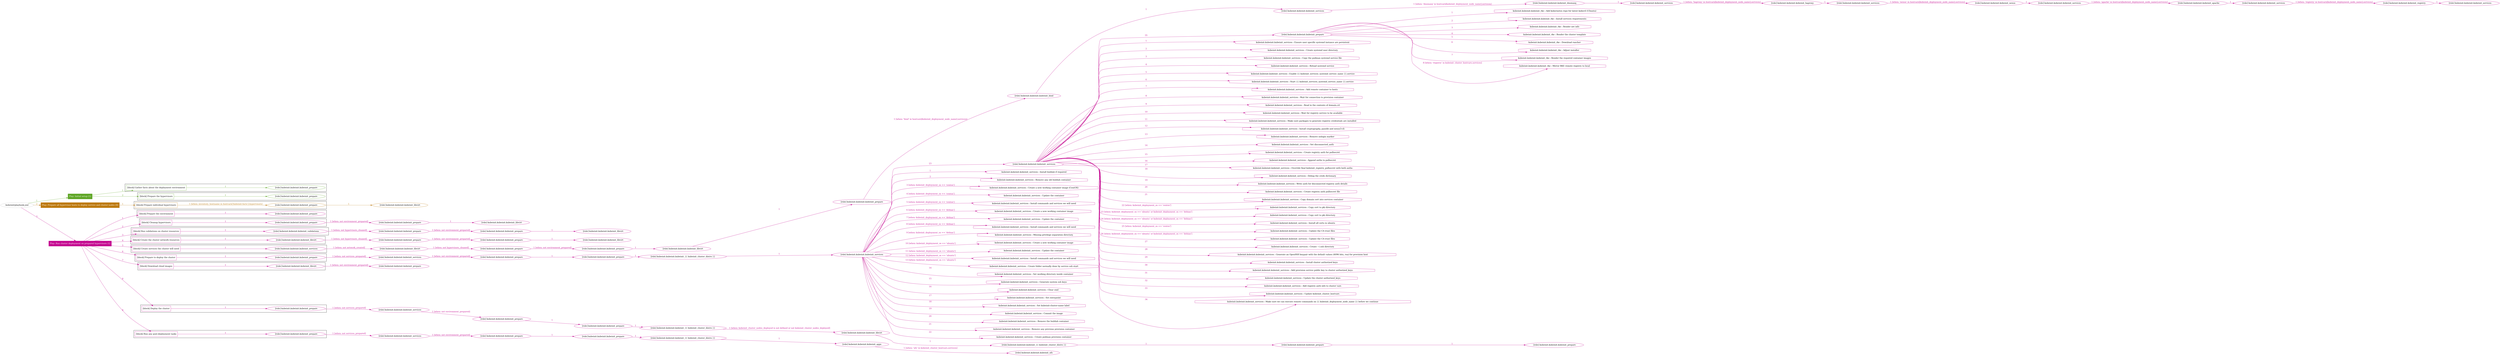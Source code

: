 digraph {
	graph [concentrate=true ordering=in rankdir=LR ratio=fill]
	edge [esep=5 sep=10]
	"kubeinit/playbook.yml" [id=root_node style=dotted]
	play_6799b551 [label="Play: Initial setup (1)" color="#5fa626" fontcolor="#ffffff" id=play_6799b551 shape=box style=filled tooltip=localhost]
	"kubeinit/playbook.yml" -> play_6799b551 [label="1 " color="#5fa626" fontcolor="#5fa626" id=edge_79e37a60 labeltooltip="1 " tooltip="1 "]
	subgraph "kubeinit.kubeinit.kubeinit_prepare" {
		role_5462d975 [label="[role] kubeinit.kubeinit.kubeinit_prepare" color="#5fa626" id=role_5462d975 tooltip="kubeinit.kubeinit.kubeinit_prepare"]
	}
	subgraph "kubeinit.kubeinit.kubeinit_prepare" {
		role_6737eeb2 [label="[role] kubeinit.kubeinit.kubeinit_prepare" color="#5fa626" id=role_6737eeb2 tooltip="kubeinit.kubeinit.kubeinit_prepare"]
	}
	subgraph "Play: Initial setup (1)" {
		play_6799b551 -> block_942ce446 [label=1 color="#5fa626" fontcolor="#5fa626" id=edge_938dfcb2 labeltooltip=1 tooltip=1]
		subgraph cluster_block_942ce446 {
			block_942ce446 [label="[block] Gather facts about the deployment environment" color="#5fa626" id=block_942ce446 labeltooltip="Gather facts about the deployment environment" shape=box tooltip="Gather facts about the deployment environment"]
			block_942ce446 -> role_5462d975 [label="1 " color="#5fa626" fontcolor="#5fa626" id=edge_377e0671 labeltooltip="1 " tooltip="1 "]
		}
		play_6799b551 -> block_309c74bf [label=2 color="#5fa626" fontcolor="#5fa626" id=edge_dd7e5307 labeltooltip=2 tooltip=2]
		subgraph cluster_block_309c74bf {
			block_309c74bf [label="[block] Prepare the hypervisors" color="#5fa626" id=block_309c74bf labeltooltip="Prepare the hypervisors" shape=box tooltip="Prepare the hypervisors"]
			block_309c74bf -> role_6737eeb2 [label="1 " color="#5fa626" fontcolor="#5fa626" id=edge_9292fedd labeltooltip="1 " tooltip="1 "]
		}
	}
	play_31c084e4 [label="Play: Prepare all hypervisor hosts to deploy service and cluster nodes (0)" color="#bd7a0f" fontcolor="#ffffff" id=play_31c084e4 shape=box style=filled tooltip="Play: Prepare all hypervisor hosts to deploy service and cluster nodes (0)"]
	"kubeinit/playbook.yml" -> play_31c084e4 [label="2 " color="#bd7a0f" fontcolor="#bd7a0f" id=edge_937a376c labeltooltip="2 " tooltip="2 "]
	subgraph "kubeinit.kubeinit.kubeinit_libvirt" {
		role_1cc54f18 [label="[role] kubeinit.kubeinit.kubeinit_libvirt" color="#bd7a0f" id=role_1cc54f18 tooltip="kubeinit.kubeinit.kubeinit_libvirt"]
	}
	subgraph "kubeinit.kubeinit.kubeinit_prepare" {
		role_7c57a04a [label="[role] kubeinit.kubeinit.kubeinit_prepare" color="#bd7a0f" id=role_7c57a04a tooltip="kubeinit.kubeinit.kubeinit_prepare"]
		role_7c57a04a -> role_1cc54f18 [label="1 " color="#bd7a0f" fontcolor="#bd7a0f" id=edge_5c6e551c labeltooltip="1 " tooltip="1 "]
	}
	subgraph "Play: Prepare all hypervisor hosts to deploy service and cluster nodes (0)" {
		play_31c084e4 -> block_6e0a878f [label=1 color="#bd7a0f" fontcolor="#bd7a0f" id=edge_b65d1680 labeltooltip=1 tooltip=1]
		subgraph cluster_block_6e0a878f {
			block_6e0a878f [label="[block] Prepare individual hypervisors" color="#bd7a0f" id=block_6e0a878f labeltooltip="Prepare individual hypervisors" shape=box tooltip="Prepare individual hypervisors"]
			block_6e0a878f -> role_7c57a04a [label="1 [when: inventory_hostname in hostvars['kubeinit-facts'].hypervisors]" color="#bd7a0f" fontcolor="#bd7a0f" id=edge_f8243b38 labeltooltip="1 [when: inventory_hostname in hostvars['kubeinit-facts'].hypervisors]" tooltip="1 [when: inventory_hostname in hostvars['kubeinit-facts'].hypervisors]"]
		}
	}
	play_ee0ffc10 [label="Play: Run cluster deployment on prepared hypervisors (1)" color="#c40890" fontcolor="#ffffff" id=play_ee0ffc10 shape=box style=filled tooltip=localhost]
	"kubeinit/playbook.yml" -> play_ee0ffc10 [label="3 " color="#c40890" fontcolor="#c40890" id=edge_8ec5aa29 labeltooltip="3 " tooltip="3 "]
	subgraph "kubeinit.kubeinit.kubeinit_prepare" {
		role_e8f47597 [label="[role] kubeinit.kubeinit.kubeinit_prepare" color="#c40890" id=role_e8f47597 tooltip="kubeinit.kubeinit.kubeinit_prepare"]
	}
	subgraph "kubeinit.kubeinit.kubeinit_libvirt" {
		role_c018e90b [label="[role] kubeinit.kubeinit.kubeinit_libvirt" color="#c40890" id=role_c018e90b tooltip="kubeinit.kubeinit.kubeinit_libvirt"]
	}
	subgraph "kubeinit.kubeinit.kubeinit_prepare" {
		role_04a7e570 [label="[role] kubeinit.kubeinit.kubeinit_prepare" color="#c40890" id=role_04a7e570 tooltip="kubeinit.kubeinit.kubeinit_prepare"]
		role_04a7e570 -> role_c018e90b [label="1 " color="#c40890" fontcolor="#c40890" id=edge_335c9495 labeltooltip="1 " tooltip="1 "]
	}
	subgraph "kubeinit.kubeinit.kubeinit_prepare" {
		role_4262eac0 [label="[role] kubeinit.kubeinit.kubeinit_prepare" color="#c40890" id=role_4262eac0 tooltip="kubeinit.kubeinit.kubeinit_prepare"]
		role_4262eac0 -> role_04a7e570 [label="1 [when: not environment_prepared]" color="#c40890" fontcolor="#c40890" id=edge_1d8b19ee labeltooltip="1 [when: not environment_prepared]" tooltip="1 [when: not environment_prepared]"]
	}
	subgraph "kubeinit.kubeinit.kubeinit_libvirt" {
		role_972ff3f1 [label="[role] kubeinit.kubeinit.kubeinit_libvirt" color="#c40890" id=role_972ff3f1 tooltip="kubeinit.kubeinit.kubeinit_libvirt"]
	}
	subgraph "kubeinit.kubeinit.kubeinit_prepare" {
		role_5fe96852 [label="[role] kubeinit.kubeinit.kubeinit_prepare" color="#c40890" id=role_5fe96852 tooltip="kubeinit.kubeinit.kubeinit_prepare"]
		role_5fe96852 -> role_972ff3f1 [label="1 " color="#c40890" fontcolor="#c40890" id=edge_2dc60b24 labeltooltip="1 " tooltip="1 "]
	}
	subgraph "kubeinit.kubeinit.kubeinit_prepare" {
		role_81bb072c [label="[role] kubeinit.kubeinit.kubeinit_prepare" color="#c40890" id=role_81bb072c tooltip="kubeinit.kubeinit.kubeinit_prepare"]
		role_81bb072c -> role_5fe96852 [label="1 [when: not environment_prepared]" color="#c40890" fontcolor="#c40890" id=edge_78597273 labeltooltip="1 [when: not environment_prepared]" tooltip="1 [when: not environment_prepared]"]
	}
	subgraph "kubeinit.kubeinit.kubeinit_validations" {
		role_fbda16a7 [label="[role] kubeinit.kubeinit.kubeinit_validations" color="#c40890" id=role_fbda16a7 tooltip="kubeinit.kubeinit.kubeinit_validations"]
		role_fbda16a7 -> role_81bb072c [label="1 [when: not hypervisors_cleaned]" color="#c40890" fontcolor="#c40890" id=edge_d954dd9d labeltooltip="1 [when: not hypervisors_cleaned]" tooltip="1 [when: not hypervisors_cleaned]"]
	}
	subgraph "kubeinit.kubeinit.kubeinit_libvirt" {
		role_01ce55f3 [label="[role] kubeinit.kubeinit.kubeinit_libvirt" color="#c40890" id=role_01ce55f3 tooltip="kubeinit.kubeinit.kubeinit_libvirt"]
	}
	subgraph "kubeinit.kubeinit.kubeinit_prepare" {
		role_29298fab [label="[role] kubeinit.kubeinit.kubeinit_prepare" color="#c40890" id=role_29298fab tooltip="kubeinit.kubeinit.kubeinit_prepare"]
		role_29298fab -> role_01ce55f3 [label="1 " color="#c40890" fontcolor="#c40890" id=edge_27fb71db labeltooltip="1 " tooltip="1 "]
	}
	subgraph "kubeinit.kubeinit.kubeinit_prepare" {
		role_99057a03 [label="[role] kubeinit.kubeinit.kubeinit_prepare" color="#c40890" id=role_99057a03 tooltip="kubeinit.kubeinit.kubeinit_prepare"]
		role_99057a03 -> role_29298fab [label="1 [when: not environment_prepared]" color="#c40890" fontcolor="#c40890" id=edge_66193514 labeltooltip="1 [when: not environment_prepared]" tooltip="1 [when: not environment_prepared]"]
	}
	subgraph "kubeinit.kubeinit.kubeinit_libvirt" {
		role_16eb8092 [label="[role] kubeinit.kubeinit.kubeinit_libvirt" color="#c40890" id=role_16eb8092 tooltip="kubeinit.kubeinit.kubeinit_libvirt"]
		role_16eb8092 -> role_99057a03 [label="1 [when: not hypervisors_cleaned]" color="#c40890" fontcolor="#c40890" id=edge_feaebf2c labeltooltip="1 [when: not hypervisors_cleaned]" tooltip="1 [when: not hypervisors_cleaned]"]
	}
	subgraph "kubeinit.kubeinit.kubeinit_services" {
		role_05df8b5e [label="[role] kubeinit.kubeinit.kubeinit_services" color="#c40890" id=role_05df8b5e tooltip="kubeinit.kubeinit.kubeinit_services"]
	}
	subgraph "kubeinit.kubeinit.kubeinit_registry" {
		role_9b6f0ac9 [label="[role] kubeinit.kubeinit.kubeinit_registry" color="#c40890" id=role_9b6f0ac9 tooltip="kubeinit.kubeinit.kubeinit_registry"]
		role_9b6f0ac9 -> role_05df8b5e [label="1 " color="#c40890" fontcolor="#c40890" id=edge_88c22686 labeltooltip="1 " tooltip="1 "]
	}
	subgraph "kubeinit.kubeinit.kubeinit_services" {
		role_092c710e [label="[role] kubeinit.kubeinit.kubeinit_services" color="#c40890" id=role_092c710e tooltip="kubeinit.kubeinit.kubeinit_services"]
		role_092c710e -> role_9b6f0ac9 [label="1 [when: 'registry' in hostvars[kubeinit_deployment_node_name].services]" color="#c40890" fontcolor="#c40890" id=edge_b5bbdab7 labeltooltip="1 [when: 'registry' in hostvars[kubeinit_deployment_node_name].services]" tooltip="1 [when: 'registry' in hostvars[kubeinit_deployment_node_name].services]"]
	}
	subgraph "kubeinit.kubeinit.kubeinit_apache" {
		role_ffa72fcb [label="[role] kubeinit.kubeinit.kubeinit_apache" color="#c40890" id=role_ffa72fcb tooltip="kubeinit.kubeinit.kubeinit_apache"]
		role_ffa72fcb -> role_092c710e [label="1 " color="#c40890" fontcolor="#c40890" id=edge_dfa7fa4e labeltooltip="1 " tooltip="1 "]
	}
	subgraph "kubeinit.kubeinit.kubeinit_services" {
		role_9840c169 [label="[role] kubeinit.kubeinit.kubeinit_services" color="#c40890" id=role_9840c169 tooltip="kubeinit.kubeinit.kubeinit_services"]
		role_9840c169 -> role_ffa72fcb [label="1 [when: 'apache' in hostvars[kubeinit_deployment_node_name].services]" color="#c40890" fontcolor="#c40890" id=edge_c9cf96f1 labeltooltip="1 [when: 'apache' in hostvars[kubeinit_deployment_node_name].services]" tooltip="1 [when: 'apache' in hostvars[kubeinit_deployment_node_name].services]"]
	}
	subgraph "kubeinit.kubeinit.kubeinit_nexus" {
		role_a1a21c03 [label="[role] kubeinit.kubeinit.kubeinit_nexus" color="#c40890" id=role_a1a21c03 tooltip="kubeinit.kubeinit.kubeinit_nexus"]
		role_a1a21c03 -> role_9840c169 [label="1 " color="#c40890" fontcolor="#c40890" id=edge_0e4dfa7c labeltooltip="1 " tooltip="1 "]
	}
	subgraph "kubeinit.kubeinit.kubeinit_services" {
		role_32e670af [label="[role] kubeinit.kubeinit.kubeinit_services" color="#c40890" id=role_32e670af tooltip="kubeinit.kubeinit.kubeinit_services"]
		role_32e670af -> role_a1a21c03 [label="1 [when: 'nexus' in hostvars[kubeinit_deployment_node_name].services]" color="#c40890" fontcolor="#c40890" id=edge_4d58f33c labeltooltip="1 [when: 'nexus' in hostvars[kubeinit_deployment_node_name].services]" tooltip="1 [when: 'nexus' in hostvars[kubeinit_deployment_node_name].services]"]
	}
	subgraph "kubeinit.kubeinit.kubeinit_haproxy" {
		role_6e96416b [label="[role] kubeinit.kubeinit.kubeinit_haproxy" color="#c40890" id=role_6e96416b tooltip="kubeinit.kubeinit.kubeinit_haproxy"]
		role_6e96416b -> role_32e670af [label="1 " color="#c40890" fontcolor="#c40890" id=edge_7cdf7247 labeltooltip="1 " tooltip="1 "]
	}
	subgraph "kubeinit.kubeinit.kubeinit_services" {
		role_a4de8eb4 [label="[role] kubeinit.kubeinit.kubeinit_services" color="#c40890" id=role_a4de8eb4 tooltip="kubeinit.kubeinit.kubeinit_services"]
		role_a4de8eb4 -> role_6e96416b [label="1 [when: 'haproxy' in hostvars[kubeinit_deployment_node_name].services]" color="#c40890" fontcolor="#c40890" id=edge_a3e82969 labeltooltip="1 [when: 'haproxy' in hostvars[kubeinit_deployment_node_name].services]" tooltip="1 [when: 'haproxy' in hostvars[kubeinit_deployment_node_name].services]"]
	}
	subgraph "kubeinit.kubeinit.kubeinit_dnsmasq" {
		role_3043640d [label="[role] kubeinit.kubeinit.kubeinit_dnsmasq" color="#c40890" id=role_3043640d tooltip="kubeinit.kubeinit.kubeinit_dnsmasq"]
		role_3043640d -> role_a4de8eb4 [label="1 " color="#c40890" fontcolor="#c40890" id=edge_dad3edca labeltooltip="1 " tooltip="1 "]
	}
	subgraph "kubeinit.kubeinit.kubeinit_services" {
		role_c29e3e00 [label="[role] kubeinit.kubeinit.kubeinit_services" color="#c40890" id=role_c29e3e00 tooltip="kubeinit.kubeinit.kubeinit_services"]
		role_c29e3e00 -> role_3043640d [label="1 [when: 'dnsmasq' in hostvars[kubeinit_deployment_node_name].services]" color="#c40890" fontcolor="#c40890" id=edge_aec7ca49 labeltooltip="1 [when: 'dnsmasq' in hostvars[kubeinit_deployment_node_name].services]" tooltip="1 [when: 'dnsmasq' in hostvars[kubeinit_deployment_node_name].services]"]
	}
	subgraph "kubeinit.kubeinit.kubeinit_bind" {
		role_24b7ea99 [label="[role] kubeinit.kubeinit.kubeinit_bind" color="#c40890" id=role_24b7ea99 tooltip="kubeinit.kubeinit.kubeinit_bind"]
		role_24b7ea99 -> role_c29e3e00 [label="1 " color="#c40890" fontcolor="#c40890" id=edge_6069d72f labeltooltip="1 " tooltip="1 "]
	}
	subgraph "kubeinit.kubeinit.kubeinit_prepare" {
		role_3105b1b3 [label="[role] kubeinit.kubeinit.kubeinit_prepare" color="#c40890" id=role_3105b1b3 tooltip="kubeinit.kubeinit.kubeinit_prepare"]
		role_3105b1b3 -> role_24b7ea99 [label="1 [when: 'bind' in hostvars[kubeinit_deployment_node_name].services]" color="#c40890" fontcolor="#c40890" id=edge_68528834 labeltooltip="1 [when: 'bind' in hostvars[kubeinit_deployment_node_name].services]" tooltip="1 [when: 'bind' in hostvars[kubeinit_deployment_node_name].services]"]
	}
	subgraph "kubeinit.kubeinit.kubeinit_libvirt" {
		role_536fc703 [label="[role] kubeinit.kubeinit.kubeinit_libvirt" color="#c40890" id=role_536fc703 tooltip="kubeinit.kubeinit.kubeinit_libvirt"]
		role_536fc703 -> role_3105b1b3 [label="1 " color="#c40890" fontcolor="#c40890" id=edge_8d6cebd1 labeltooltip="1 " tooltip="1 "]
	}
	subgraph "kubeinit.kubeinit.kubeinit_prepare" {
		role_73399ee7 [label="[role] kubeinit.kubeinit.kubeinit_prepare" color="#c40890" id=role_73399ee7 tooltip="kubeinit.kubeinit.kubeinit_prepare"]
		role_73399ee7 -> role_536fc703 [label="1 " color="#c40890" fontcolor="#c40890" id=edge_4f8099e0 labeltooltip="1 " tooltip="1 "]
	}
	subgraph "kubeinit.kubeinit.kubeinit_prepare" {
		role_af0aa8e7 [label="[role] kubeinit.kubeinit.kubeinit_prepare" color="#c40890" id=role_af0aa8e7 tooltip="kubeinit.kubeinit.kubeinit_prepare"]
		role_af0aa8e7 -> role_73399ee7 [label="1 [when: not environment_prepared]" color="#c40890" fontcolor="#c40890" id=edge_2865ea53 labeltooltip="1 [when: not environment_prepared]" tooltip="1 [when: not environment_prepared]"]
	}
	subgraph "kubeinit.kubeinit.kubeinit_libvirt" {
		role_cccf5270 [label="[role] kubeinit.kubeinit.kubeinit_libvirt" color="#c40890" id=role_cccf5270 tooltip="kubeinit.kubeinit.kubeinit_libvirt"]
		role_cccf5270 -> role_af0aa8e7 [label="1 [when: not hypervisors_cleaned]" color="#c40890" fontcolor="#c40890" id=edge_dc9d19f3 labeltooltip="1 [when: not hypervisors_cleaned]" tooltip="1 [when: not hypervisors_cleaned]"]
	}
	subgraph "kubeinit.kubeinit.kubeinit_services" {
		role_0bafdb87 [label="[role] kubeinit.kubeinit.kubeinit_services" color="#c40890" id=role_0bafdb87 tooltip="kubeinit.kubeinit.kubeinit_services"]
		role_0bafdb87 -> role_cccf5270 [label="1 [when: not network_created]" color="#c40890" fontcolor="#c40890" id=edge_5ee16f3b labeltooltip="1 [when: not network_created]" tooltip="1 [when: not network_created]"]
	}
	subgraph "kubeinit.kubeinit.kubeinit_prepare" {
		role_a48bcf36 [label="[role] kubeinit.kubeinit.kubeinit_prepare" color="#c40890" id=role_a48bcf36 tooltip="kubeinit.kubeinit.kubeinit_prepare"]
		task_113669c6 [label="kubeinit.kubeinit.kubeinit_rke : Add kubernetes repo for latest kubectl (Ubuntu)" color="#c40890" id=task_113669c6 shape=octagon tooltip="kubeinit.kubeinit.kubeinit_rke : Add kubernetes repo for latest kubectl (Ubuntu)"]
		role_a48bcf36 -> task_113669c6 [label="1 " color="#c40890" fontcolor="#c40890" id=edge_57d0629f labeltooltip="1 " tooltip="1 "]
		task_658ea985 [label="kubeinit.kubeinit.kubeinit_rke : Install services requirements" color="#c40890" id=task_658ea985 shape=octagon tooltip="kubeinit.kubeinit.kubeinit_rke : Install services requirements"]
		role_a48bcf36 -> task_658ea985 [label="2 " color="#c40890" fontcolor="#c40890" id=edge_54701995 labeltooltip="2 " tooltip="2 "]
		task_aa3b0c49 [label="kubeinit.kubeinit.kubeinit_rke : Render net info" color="#c40890" id=task_aa3b0c49 shape=octagon tooltip="kubeinit.kubeinit.kubeinit_rke : Render net info"]
		role_a48bcf36 -> task_aa3b0c49 [label="3 " color="#c40890" fontcolor="#c40890" id=edge_a439fc9b labeltooltip="3 " tooltip="3 "]
		task_d58e3207 [label="kubeinit.kubeinit.kubeinit_rke : Render the cluster template" color="#c40890" id=task_d58e3207 shape=octagon tooltip="kubeinit.kubeinit.kubeinit_rke : Render the cluster template"]
		role_a48bcf36 -> task_d58e3207 [label="4 " color="#c40890" fontcolor="#c40890" id=edge_ca8a75a2 labeltooltip="4 " tooltip="4 "]
		task_aa183e75 [label="kubeinit.kubeinit.kubeinit_rke : Download rancher" color="#c40890" id=task_aa183e75 shape=octagon tooltip="kubeinit.kubeinit.kubeinit_rke : Download rancher"]
		role_a48bcf36 -> task_aa183e75 [label="5 " color="#c40890" fontcolor="#c40890" id=edge_cca7b7b7 labeltooltip="5 " tooltip="5 "]
		task_091daba5 [label="kubeinit.kubeinit.kubeinit_rke : Adjust installer" color="#c40890" id=task_091daba5 shape=octagon tooltip="kubeinit.kubeinit.kubeinit_rke : Adjust installer"]
		role_a48bcf36 -> task_091daba5 [label="6 " color="#c40890" fontcolor="#c40890" id=edge_0451d2b8 labeltooltip="6 " tooltip="6 "]
		task_643daa7e [label="kubeinit.kubeinit.kubeinit_rke : Render the required container images" color="#c40890" id=task_643daa7e shape=octagon tooltip="kubeinit.kubeinit.kubeinit_rke : Render the required container images"]
		role_a48bcf36 -> task_643daa7e [label="7 " color="#c40890" fontcolor="#c40890" id=edge_106b8f6e labeltooltip="7 " tooltip="7 "]
		task_870da860 [label="kubeinit.kubeinit.kubeinit_rke : Mirror RKE remote registry to local" color="#c40890" id=task_870da860 shape=octagon tooltip="kubeinit.kubeinit.kubeinit_rke : Mirror RKE remote registry to local"]
		role_a48bcf36 -> task_870da860 [label="8 [when: 'registry' in kubeinit_cluster_hostvars.services]" color="#c40890" fontcolor="#c40890" id=edge_9ccc409d labeltooltip="8 [when: 'registry' in kubeinit_cluster_hostvars.services]" tooltip="8 [when: 'registry' in kubeinit_cluster_hostvars.services]"]
	}
	subgraph "kubeinit.kubeinit.kubeinit_services" {
		role_d72ade77 [label="[role] kubeinit.kubeinit.kubeinit_services" color="#c40890" id=role_d72ade77 tooltip="kubeinit.kubeinit.kubeinit_services"]
		task_c7b9c81d [label="kubeinit.kubeinit.kubeinit_services : Ensure user specific systemd instance are persistent" color="#c40890" id=task_c7b9c81d shape=octagon tooltip="kubeinit.kubeinit.kubeinit_services : Ensure user specific systemd instance are persistent"]
		role_d72ade77 -> task_c7b9c81d [label="1 " color="#c40890" fontcolor="#c40890" id=edge_33336e14 labeltooltip="1 " tooltip="1 "]
		task_55a05692 [label="kubeinit.kubeinit.kubeinit_services : Create systemd user directory" color="#c40890" id=task_55a05692 shape=octagon tooltip="kubeinit.kubeinit.kubeinit_services : Create systemd user directory"]
		role_d72ade77 -> task_55a05692 [label="2 " color="#c40890" fontcolor="#c40890" id=edge_da6ccd4c labeltooltip="2 " tooltip="2 "]
		task_b5a1b423 [label="kubeinit.kubeinit.kubeinit_services : Copy the podman systemd service file" color="#c40890" id=task_b5a1b423 shape=octagon tooltip="kubeinit.kubeinit.kubeinit_services : Copy the podman systemd service file"]
		role_d72ade77 -> task_b5a1b423 [label="3 " color="#c40890" fontcolor="#c40890" id=edge_5adbc897 labeltooltip="3 " tooltip="3 "]
		task_c9c37ea2 [label="kubeinit.kubeinit.kubeinit_services : Reload systemd service" color="#c40890" id=task_c9c37ea2 shape=octagon tooltip="kubeinit.kubeinit.kubeinit_services : Reload systemd service"]
		role_d72ade77 -> task_c9c37ea2 [label="4 " color="#c40890" fontcolor="#c40890" id=edge_6796be86 labeltooltip="4 " tooltip="4 "]
		task_7ab7b0e2 [label="kubeinit.kubeinit.kubeinit_services : Enable {{ kubeinit_services_systemd_service_name }}.service" color="#c40890" id=task_7ab7b0e2 shape=octagon tooltip="kubeinit.kubeinit.kubeinit_services : Enable {{ kubeinit_services_systemd_service_name }}.service"]
		role_d72ade77 -> task_7ab7b0e2 [label="5 " color="#c40890" fontcolor="#c40890" id=edge_a2144b3a labeltooltip="5 " tooltip="5 "]
		task_1c2515bb [label="kubeinit.kubeinit.kubeinit_services : Start {{ kubeinit_services_systemd_service_name }}.service" color="#c40890" id=task_1c2515bb shape=octagon tooltip="kubeinit.kubeinit.kubeinit_services : Start {{ kubeinit_services_systemd_service_name }}.service"]
		role_d72ade77 -> task_1c2515bb [label="6 " color="#c40890" fontcolor="#c40890" id=edge_d56a453b labeltooltip="6 " tooltip="6 "]
		task_4dd73de6 [label="kubeinit.kubeinit.kubeinit_services : Add remote container to hosts" color="#c40890" id=task_4dd73de6 shape=octagon tooltip="kubeinit.kubeinit.kubeinit_services : Add remote container to hosts"]
		role_d72ade77 -> task_4dd73de6 [label="7 " color="#c40890" fontcolor="#c40890" id=edge_269ef8a1 labeltooltip="7 " tooltip="7 "]
		task_4df8d58d [label="kubeinit.kubeinit.kubeinit_services : Wait for connection to provision container" color="#c40890" id=task_4df8d58d shape=octagon tooltip="kubeinit.kubeinit.kubeinit_services : Wait for connection to provision container"]
		role_d72ade77 -> task_4df8d58d [label="8 " color="#c40890" fontcolor="#c40890" id=edge_895b5830 labeltooltip="8 " tooltip="8 "]
		task_1b53fc6d [label="kubeinit.kubeinit.kubeinit_services : Read in the contents of domain.crt" color="#c40890" id=task_1b53fc6d shape=octagon tooltip="kubeinit.kubeinit.kubeinit_services : Read in the contents of domain.crt"]
		role_d72ade77 -> task_1b53fc6d [label="9 " color="#c40890" fontcolor="#c40890" id=edge_63c9661e labeltooltip="9 " tooltip="9 "]
		task_6d2a6826 [label="kubeinit.kubeinit.kubeinit_services : Wait for registry service to be available" color="#c40890" id=task_6d2a6826 shape=octagon tooltip="kubeinit.kubeinit.kubeinit_services : Wait for registry service to be available"]
		role_d72ade77 -> task_6d2a6826 [label="10 " color="#c40890" fontcolor="#c40890" id=edge_62882efb labeltooltip="10 " tooltip="10 "]
		task_8b32cb78 [label="kubeinit.kubeinit.kubeinit_services : Make sure packages to generate registry credentials are installed" color="#c40890" id=task_8b32cb78 shape=octagon tooltip="kubeinit.kubeinit.kubeinit_services : Make sure packages to generate registry credentials are installed"]
		role_d72ade77 -> task_8b32cb78 [label="11 " color="#c40890" fontcolor="#c40890" id=edge_b5f38735 labeltooltip="11 " tooltip="11 "]
		task_23204ff0 [label="kubeinit.kubeinit.kubeinit_services : Install cryptography, passlib and nexus3-cli" color="#c40890" id=task_23204ff0 shape=octagon tooltip="kubeinit.kubeinit.kubeinit_services : Install cryptography, passlib and nexus3-cli"]
		role_d72ade77 -> task_23204ff0 [label="12 " color="#c40890" fontcolor="#c40890" id=edge_1997980d labeltooltip="12 " tooltip="12 "]
		task_0b656617 [label="kubeinit.kubeinit.kubeinit_services : Remove nologin marker" color="#c40890" id=task_0b656617 shape=octagon tooltip="kubeinit.kubeinit.kubeinit_services : Remove nologin marker"]
		role_d72ade77 -> task_0b656617 [label="13 " color="#c40890" fontcolor="#c40890" id=edge_315f17cf labeltooltip="13 " tooltip="13 "]
		task_1af79dcb [label="kubeinit.kubeinit.kubeinit_services : Set disconnected_auth" color="#c40890" id=task_1af79dcb shape=octagon tooltip="kubeinit.kubeinit.kubeinit_services : Set disconnected_auth"]
		role_d72ade77 -> task_1af79dcb [label="14 " color="#c40890" fontcolor="#c40890" id=edge_e4e5b0c4 labeltooltip="14 " tooltip="14 "]
		task_c045aba3 [label="kubeinit.kubeinit.kubeinit_services : Create registry auth for pullsecret" color="#c40890" id=task_c045aba3 shape=octagon tooltip="kubeinit.kubeinit.kubeinit_services : Create registry auth for pullsecret"]
		role_d72ade77 -> task_c045aba3 [label="15 " color="#c40890" fontcolor="#c40890" id=edge_3986784d labeltooltip="15 " tooltip="15 "]
		task_a167c944 [label="kubeinit.kubeinit.kubeinit_services : Append auths to pullsecret" color="#c40890" id=task_a167c944 shape=octagon tooltip="kubeinit.kubeinit.kubeinit_services : Append auths to pullsecret"]
		role_d72ade77 -> task_a167c944 [label="16 " color="#c40890" fontcolor="#c40890" id=edge_70110207 labeltooltip="16 " tooltip="16 "]
		task_787b2c26 [label="kubeinit.kubeinit.kubeinit_services : Override final kubeinit_registry_pullsecret with both auths" color="#c40890" id=task_787b2c26 shape=octagon tooltip="kubeinit.kubeinit.kubeinit_services : Override final kubeinit_registry_pullsecret with both auths"]
		role_d72ade77 -> task_787b2c26 [label="17 " color="#c40890" fontcolor="#c40890" id=edge_c64174e3 labeltooltip="17 " tooltip="17 "]
		task_264e41ba [label="kubeinit.kubeinit.kubeinit_services : Debug the creds dictionary" color="#c40890" id=task_264e41ba shape=octagon tooltip="kubeinit.kubeinit.kubeinit_services : Debug the creds dictionary"]
		role_d72ade77 -> task_264e41ba [label="18 " color="#c40890" fontcolor="#c40890" id=edge_bc52c805 labeltooltip="18 " tooltip="18 "]
		task_a4db8da8 [label="kubeinit.kubeinit.kubeinit_services : Write auth for disconnected registry auth details" color="#c40890" id=task_a4db8da8 shape=octagon tooltip="kubeinit.kubeinit.kubeinit_services : Write auth for disconnected registry auth details"]
		role_d72ade77 -> task_a4db8da8 [label="19 " color="#c40890" fontcolor="#c40890" id=edge_29607cbe labeltooltip="19 " tooltip="19 "]
		task_f1ea3859 [label="kubeinit.kubeinit.kubeinit_services : Create registry auth pullsecret file" color="#c40890" id=task_f1ea3859 shape=octagon tooltip="kubeinit.kubeinit.kubeinit_services : Create registry auth pullsecret file"]
		role_d72ade77 -> task_f1ea3859 [label="20 " color="#c40890" fontcolor="#c40890" id=edge_5ed85c25 labeltooltip="20 " tooltip="20 "]
		task_8cfcbc0a [label="kubeinit.kubeinit.kubeinit_services : Copy domain cert into services container" color="#c40890" id=task_8cfcbc0a shape=octagon tooltip="kubeinit.kubeinit.kubeinit_services : Copy domain cert into services container"]
		role_d72ade77 -> task_8cfcbc0a [label="21 " color="#c40890" fontcolor="#c40890" id=edge_60693195 labeltooltip="21 " tooltip="21 "]
		task_7cb88b06 [label="kubeinit.kubeinit.kubeinit_services : Copy cert to pki directory" color="#c40890" id=task_7cb88b06 shape=octagon tooltip="kubeinit.kubeinit.kubeinit_services : Copy cert to pki directory"]
		role_d72ade77 -> task_7cb88b06 [label="22 [when: kubeinit_deployment_os == 'centos']" color="#c40890" fontcolor="#c40890" id=edge_b239d798 labeltooltip="22 [when: kubeinit_deployment_os == 'centos']" tooltip="22 [when: kubeinit_deployment_os == 'centos']"]
		task_2269bf84 [label="kubeinit.kubeinit.kubeinit_services : Copy cert to pki directory" color="#c40890" id=task_2269bf84 shape=octagon tooltip="kubeinit.kubeinit.kubeinit_services : Copy cert to pki directory"]
		role_d72ade77 -> task_2269bf84 [label="23 [when: kubeinit_deployment_os == 'ubuntu' or kubeinit_deployment_os == 'debian']" color="#c40890" fontcolor="#c40890" id=edge_23236f0f labeltooltip="23 [when: kubeinit_deployment_os == 'ubuntu' or kubeinit_deployment_os == 'debian']" tooltip="23 [when: kubeinit_deployment_os == 'ubuntu' or kubeinit_deployment_os == 'debian']"]
		task_c7adf296 [label="kubeinit.kubeinit.kubeinit_services : Install all certs in ubuntu" color="#c40890" id=task_c7adf296 shape=octagon tooltip="kubeinit.kubeinit.kubeinit_services : Install all certs in ubuntu"]
		role_d72ade77 -> task_c7adf296 [label="24 [when: kubeinit_deployment_os == 'ubuntu' or kubeinit_deployment_os == 'debian']" color="#c40890" fontcolor="#c40890" id=edge_7e2f8455 labeltooltip="24 [when: kubeinit_deployment_os == 'ubuntu' or kubeinit_deployment_os == 'debian']" tooltip="24 [when: kubeinit_deployment_os == 'ubuntu' or kubeinit_deployment_os == 'debian']"]
		task_bb624688 [label="kubeinit.kubeinit.kubeinit_services : Update the CA trust files" color="#c40890" id=task_bb624688 shape=octagon tooltip="kubeinit.kubeinit.kubeinit_services : Update the CA trust files"]
		role_d72ade77 -> task_bb624688 [label="25 [when: kubeinit_deployment_os == 'centos']" color="#c40890" fontcolor="#c40890" id=edge_b975572b labeltooltip="25 [when: kubeinit_deployment_os == 'centos']" tooltip="25 [when: kubeinit_deployment_os == 'centos']"]
		task_d119419d [label="kubeinit.kubeinit.kubeinit_services : Update the CA trust files" color="#c40890" id=task_d119419d shape=octagon tooltip="kubeinit.kubeinit.kubeinit_services : Update the CA trust files"]
		role_d72ade77 -> task_d119419d [label="26 [when: kubeinit_deployment_os == 'ubuntu' or kubeinit_deployment_os == 'debian']" color="#c40890" fontcolor="#c40890" id=edge_ace1afbe labeltooltip="26 [when: kubeinit_deployment_os == 'ubuntu' or kubeinit_deployment_os == 'debian']" tooltip="26 [when: kubeinit_deployment_os == 'ubuntu' or kubeinit_deployment_os == 'debian']"]
		task_d63d255b [label="kubeinit.kubeinit.kubeinit_services : Create ~/.ssh directory" color="#c40890" id=task_d63d255b shape=octagon tooltip="kubeinit.kubeinit.kubeinit_services : Create ~/.ssh directory"]
		role_d72ade77 -> task_d63d255b [label="27 " color="#c40890" fontcolor="#c40890" id=edge_1f965120 labeltooltip="27 " tooltip="27 "]
		task_8084e04e [label="kubeinit.kubeinit.kubeinit_services : Generate an OpenSSH keypair with the default values (4096 bits, rsa) for provision host" color="#c40890" id=task_8084e04e shape=octagon tooltip="kubeinit.kubeinit.kubeinit_services : Generate an OpenSSH keypair with the default values (4096 bits, rsa) for provision host"]
		role_d72ade77 -> task_8084e04e [label="28 " color="#c40890" fontcolor="#c40890" id=edge_41a3e550 labeltooltip="28 " tooltip="28 "]
		task_b7633517 [label="kubeinit.kubeinit.kubeinit_services : Install cluster authorized keys" color="#c40890" id=task_b7633517 shape=octagon tooltip="kubeinit.kubeinit.kubeinit_services : Install cluster authorized keys"]
		role_d72ade77 -> task_b7633517 [label="29 " color="#c40890" fontcolor="#c40890" id=edge_82db6d95 labeltooltip="29 " tooltip="29 "]
		task_d537aa23 [label="kubeinit.kubeinit.kubeinit_services : Add provision service public key to cluster authorized_keys" color="#c40890" id=task_d537aa23 shape=octagon tooltip="kubeinit.kubeinit.kubeinit_services : Add provision service public key to cluster authorized_keys"]
		role_d72ade77 -> task_d537aa23 [label="30 " color="#c40890" fontcolor="#c40890" id=edge_4757526f labeltooltip="30 " tooltip="30 "]
		task_4e521343 [label="kubeinit.kubeinit.kubeinit_services : Update the cluster authorized_keys" color="#c40890" id=task_4e521343 shape=octagon tooltip="kubeinit.kubeinit.kubeinit_services : Update the cluster authorized_keys"]
		role_d72ade77 -> task_4e521343 [label="31 " color="#c40890" fontcolor="#c40890" id=edge_5bf133d1 labeltooltip="31 " tooltip="31 "]
		task_1bf5d9db [label="kubeinit.kubeinit.kubeinit_services : Add registry auth info to cluster vars" color="#c40890" id=task_1bf5d9db shape=octagon tooltip="kubeinit.kubeinit.kubeinit_services : Add registry auth info to cluster vars"]
		role_d72ade77 -> task_1bf5d9db [label="32 " color="#c40890" fontcolor="#c40890" id=edge_50213101 labeltooltip="32 " tooltip="32 "]
		task_6caf9753 [label="kubeinit.kubeinit.kubeinit_services : Update kubeinit_cluster_hostvars" color="#c40890" id=task_6caf9753 shape=octagon tooltip="kubeinit.kubeinit.kubeinit_services : Update kubeinit_cluster_hostvars"]
		role_d72ade77 -> task_6caf9753 [label="33 " color="#c40890" fontcolor="#c40890" id=edge_ad821839 labeltooltip="33 " tooltip="33 "]
		task_768cc6b0 [label="kubeinit.kubeinit.kubeinit_services : Make sure we can execute remote commands on {{ kubeinit_deployment_node_name }} before we continue" color="#c40890" id=task_768cc6b0 shape=octagon tooltip="kubeinit.kubeinit.kubeinit_services : Make sure we can execute remote commands on {{ kubeinit_deployment_node_name }} before we continue"]
		role_d72ade77 -> task_768cc6b0 [label="34 " color="#c40890" fontcolor="#c40890" id=edge_317e0e10 labeltooltip="34 " tooltip="34 "]
		role_d72ade77 -> role_a48bcf36 [label="35 " color="#c40890" fontcolor="#c40890" id=edge_9ca43a27 labeltooltip="35 " tooltip="35 "]
	}
	subgraph "kubeinit.kubeinit.kubeinit_services" {
		role_b0f47d1c [label="[role] kubeinit.kubeinit.kubeinit_services" color="#c40890" id=role_b0f47d1c tooltip="kubeinit.kubeinit.kubeinit_services"]
		task_a014bffc [label="kubeinit.kubeinit.kubeinit_services : Install buildah if required" color="#c40890" id=task_a014bffc shape=octagon tooltip="kubeinit.kubeinit.kubeinit_services : Install buildah if required"]
		role_b0f47d1c -> task_a014bffc [label="1 " color="#c40890" fontcolor="#c40890" id=edge_cc16f31f labeltooltip="1 " tooltip="1 "]
		task_9ba4d077 [label="kubeinit.kubeinit.kubeinit_services : Remove any old buildah container" color="#c40890" id=task_9ba4d077 shape=octagon tooltip="kubeinit.kubeinit.kubeinit_services : Remove any old buildah container"]
		role_b0f47d1c -> task_9ba4d077 [label="2 " color="#c40890" fontcolor="#c40890" id=edge_e9e912b6 labeltooltip="2 " tooltip="2 "]
		task_2e2d78e7 [label="kubeinit.kubeinit.kubeinit_services : Create a new working container image (CentOS)" color="#c40890" id=task_2e2d78e7 shape=octagon tooltip="kubeinit.kubeinit.kubeinit_services : Create a new working container image (CentOS)"]
		role_b0f47d1c -> task_2e2d78e7 [label="3 [when: kubeinit_deployment_os == 'centos']" color="#c40890" fontcolor="#c40890" id=edge_d3fdb7cf labeltooltip="3 [when: kubeinit_deployment_os == 'centos']" tooltip="3 [when: kubeinit_deployment_os == 'centos']"]
		task_684543e9 [label="kubeinit.kubeinit.kubeinit_services : Update the container" color="#c40890" id=task_684543e9 shape=octagon tooltip="kubeinit.kubeinit.kubeinit_services : Update the container"]
		role_b0f47d1c -> task_684543e9 [label="4 [when: kubeinit_deployment_os == 'centos']" color="#c40890" fontcolor="#c40890" id=edge_013b3fa7 labeltooltip="4 [when: kubeinit_deployment_os == 'centos']" tooltip="4 [when: kubeinit_deployment_os == 'centos']"]
		task_73c01b97 [label="kubeinit.kubeinit.kubeinit_services : Install commands and services we will need" color="#c40890" id=task_73c01b97 shape=octagon tooltip="kubeinit.kubeinit.kubeinit_services : Install commands and services we will need"]
		role_b0f47d1c -> task_73c01b97 [label="5 [when: kubeinit_deployment_os == 'centos']" color="#c40890" fontcolor="#c40890" id=edge_7ac257fb labeltooltip="5 [when: kubeinit_deployment_os == 'centos']" tooltip="5 [when: kubeinit_deployment_os == 'centos']"]
		task_94191af0 [label="kubeinit.kubeinit.kubeinit_services : Create a new working container image" color="#c40890" id=task_94191af0 shape=octagon tooltip="kubeinit.kubeinit.kubeinit_services : Create a new working container image"]
		role_b0f47d1c -> task_94191af0 [label="6 [when: kubeinit_deployment_os == 'debian']" color="#c40890" fontcolor="#c40890" id=edge_7b21b2c1 labeltooltip="6 [when: kubeinit_deployment_os == 'debian']" tooltip="6 [when: kubeinit_deployment_os == 'debian']"]
		task_2d855230 [label="kubeinit.kubeinit.kubeinit_services : Update the container" color="#c40890" id=task_2d855230 shape=octagon tooltip="kubeinit.kubeinit.kubeinit_services : Update the container"]
		role_b0f47d1c -> task_2d855230 [label="7 [when: kubeinit_deployment_os == 'debian']" color="#c40890" fontcolor="#c40890" id=edge_5d86cee5 labeltooltip="7 [when: kubeinit_deployment_os == 'debian']" tooltip="7 [when: kubeinit_deployment_os == 'debian']"]
		task_3c616c7a [label="kubeinit.kubeinit.kubeinit_services : Install commands and services we will need" color="#c40890" id=task_3c616c7a shape=octagon tooltip="kubeinit.kubeinit.kubeinit_services : Install commands and services we will need"]
		role_b0f47d1c -> task_3c616c7a [label="8 [when: kubeinit_deployment_os == 'debian']" color="#c40890" fontcolor="#c40890" id=edge_8b7b1668 labeltooltip="8 [when: kubeinit_deployment_os == 'debian']" tooltip="8 [when: kubeinit_deployment_os == 'debian']"]
		task_d787ebcb [label="kubeinit.kubeinit.kubeinit_services : Missing privilege separation directory" color="#c40890" id=task_d787ebcb shape=octagon tooltip="kubeinit.kubeinit.kubeinit_services : Missing privilege separation directory"]
		role_b0f47d1c -> task_d787ebcb [label="9 [when: kubeinit_deployment_os == 'debian']" color="#c40890" fontcolor="#c40890" id=edge_71f46637 labeltooltip="9 [when: kubeinit_deployment_os == 'debian']" tooltip="9 [when: kubeinit_deployment_os == 'debian']"]
		task_41394db8 [label="kubeinit.kubeinit.kubeinit_services : Create a new working container image" color="#c40890" id=task_41394db8 shape=octagon tooltip="kubeinit.kubeinit.kubeinit_services : Create a new working container image"]
		role_b0f47d1c -> task_41394db8 [label="10 [when: kubeinit_deployment_os == 'ubuntu']" color="#c40890" fontcolor="#c40890" id=edge_ea9311e3 labeltooltip="10 [when: kubeinit_deployment_os == 'ubuntu']" tooltip="10 [when: kubeinit_deployment_os == 'ubuntu']"]
		task_2bba048f [label="kubeinit.kubeinit.kubeinit_services : Update the container" color="#c40890" id=task_2bba048f shape=octagon tooltip="kubeinit.kubeinit.kubeinit_services : Update the container"]
		role_b0f47d1c -> task_2bba048f [label="11 [when: kubeinit_deployment_os == 'ubuntu']" color="#c40890" fontcolor="#c40890" id=edge_582da870 labeltooltip="11 [when: kubeinit_deployment_os == 'ubuntu']" tooltip="11 [when: kubeinit_deployment_os == 'ubuntu']"]
		task_59b10e0c [label="kubeinit.kubeinit.kubeinit_services : Install commands and services we will need" color="#c40890" id=task_59b10e0c shape=octagon tooltip="kubeinit.kubeinit.kubeinit_services : Install commands and services we will need"]
		role_b0f47d1c -> task_59b10e0c [label="12 [when: kubeinit_deployment_os == 'ubuntu']" color="#c40890" fontcolor="#c40890" id=edge_f5174672 labeltooltip="12 [when: kubeinit_deployment_os == 'ubuntu']" tooltip="12 [when: kubeinit_deployment_os == 'ubuntu']"]
		task_4cc18c25 [label="kubeinit.kubeinit.kubeinit_services : Create folder normally done by service ssh start" color="#c40890" id=task_4cc18c25 shape=octagon tooltip="kubeinit.kubeinit.kubeinit_services : Create folder normally done by service ssh start"]
		role_b0f47d1c -> task_4cc18c25 [label="13 [when: kubeinit_deployment_os == 'ubuntu']" color="#c40890" fontcolor="#c40890" id=edge_b1ef2807 labeltooltip="13 [when: kubeinit_deployment_os == 'ubuntu']" tooltip="13 [when: kubeinit_deployment_os == 'ubuntu']"]
		task_a3fa32d6 [label="kubeinit.kubeinit.kubeinit_services : Set working directory inside container" color="#c40890" id=task_a3fa32d6 shape=octagon tooltip="kubeinit.kubeinit.kubeinit_services : Set working directory inside container"]
		role_b0f47d1c -> task_a3fa32d6 [label="14 " color="#c40890" fontcolor="#c40890" id=edge_9d4fc2c6 labeltooltip="14 " tooltip="14 "]
		task_ef061bd8 [label="kubeinit.kubeinit.kubeinit_services : Generate system ssh keys" color="#c40890" id=task_ef061bd8 shape=octagon tooltip="kubeinit.kubeinit.kubeinit_services : Generate system ssh keys"]
		role_b0f47d1c -> task_ef061bd8 [label="15 " color="#c40890" fontcolor="#c40890" id=edge_6643106a labeltooltip="15 " tooltip="15 "]
		task_29dbd1af [label="kubeinit.kubeinit.kubeinit_services : Clear cmd" color="#c40890" id=task_29dbd1af shape=octagon tooltip="kubeinit.kubeinit.kubeinit_services : Clear cmd"]
		role_b0f47d1c -> task_29dbd1af [label="16 " color="#c40890" fontcolor="#c40890" id=edge_5788c6f8 labeltooltip="16 " tooltip="16 "]
		task_ab20c787 [label="kubeinit.kubeinit.kubeinit_services : Set entrypoint" color="#c40890" id=task_ab20c787 shape=octagon tooltip="kubeinit.kubeinit.kubeinit_services : Set entrypoint"]
		role_b0f47d1c -> task_ab20c787 [label="17 " color="#c40890" fontcolor="#c40890" id=edge_9bf7f089 labeltooltip="17 " tooltip="17 "]
		task_5c40e8dd [label="kubeinit.kubeinit.kubeinit_services : Set kubeinit-cluster-name label" color="#c40890" id=task_5c40e8dd shape=octagon tooltip="kubeinit.kubeinit.kubeinit_services : Set kubeinit-cluster-name label"]
		role_b0f47d1c -> task_5c40e8dd [label="18 " color="#c40890" fontcolor="#c40890" id=edge_2697f058 labeltooltip="18 " tooltip="18 "]
		task_1476f6fb [label="kubeinit.kubeinit.kubeinit_services : Commit the image" color="#c40890" id=task_1476f6fb shape=octagon tooltip="kubeinit.kubeinit.kubeinit_services : Commit the image"]
		role_b0f47d1c -> task_1476f6fb [label="19 " color="#c40890" fontcolor="#c40890" id=edge_653cf42f labeltooltip="19 " tooltip="19 "]
		task_f0ab47d9 [label="kubeinit.kubeinit.kubeinit_services : Remove the buildah container" color="#c40890" id=task_f0ab47d9 shape=octagon tooltip="kubeinit.kubeinit.kubeinit_services : Remove the buildah container"]
		role_b0f47d1c -> task_f0ab47d9 [label="20 " color="#c40890" fontcolor="#c40890" id=edge_757fc451 labeltooltip="20 " tooltip="20 "]
		task_6c1eac4b [label="kubeinit.kubeinit.kubeinit_services : Remove any previous provision container" color="#c40890" id=task_6c1eac4b shape=octagon tooltip="kubeinit.kubeinit.kubeinit_services : Remove any previous provision container"]
		role_b0f47d1c -> task_6c1eac4b [label="21 " color="#c40890" fontcolor="#c40890" id=edge_360fec08 labeltooltip="21 " tooltip="21 "]
		task_b6d00d9c [label="kubeinit.kubeinit.kubeinit_services : Create podman provision container" color="#c40890" id=task_b6d00d9c shape=octagon tooltip="kubeinit.kubeinit.kubeinit_services : Create podman provision container"]
		role_b0f47d1c -> task_b6d00d9c [label="22 " color="#c40890" fontcolor="#c40890" id=edge_ae304a58 labeltooltip="22 " tooltip="22 "]
		role_b0f47d1c -> role_d72ade77 [label="23 " color="#c40890" fontcolor="#c40890" id=edge_23b4dfc0 labeltooltip="23 " tooltip="23 "]
	}
	subgraph "kubeinit.kubeinit.kubeinit_{{ kubeinit_cluster_distro }}" {
		role_76519c30 [label="[role] kubeinit.kubeinit.kubeinit_{{ kubeinit_cluster_distro }}" color="#c40890" id=role_76519c30 tooltip="kubeinit.kubeinit.kubeinit_{{ kubeinit_cluster_distro }}"]
		role_76519c30 -> role_b0f47d1c [label="1 " color="#c40890" fontcolor="#c40890" id=edge_d511e208 labeltooltip="1 " tooltip="1 "]
	}
	subgraph "kubeinit.kubeinit.kubeinit_prepare" {
		role_55d4ddc0 [label="[role] kubeinit.kubeinit.kubeinit_prepare" color="#c40890" id=role_55d4ddc0 tooltip="kubeinit.kubeinit.kubeinit_prepare"]
		role_55d4ddc0 -> role_76519c30 [label="1 " color="#c40890" fontcolor="#c40890" id=edge_bf4134e7 labeltooltip="1 " tooltip="1 "]
	}
	subgraph "kubeinit.kubeinit.kubeinit_prepare" {
		role_8dac610a [label="[role] kubeinit.kubeinit.kubeinit_prepare" color="#c40890" id=role_8dac610a tooltip="kubeinit.kubeinit.kubeinit_prepare"]
		role_8dac610a -> role_55d4ddc0 [label="1 " color="#c40890" fontcolor="#c40890" id=edge_45e6bbbe labeltooltip="1 " tooltip="1 "]
	}
	subgraph "kubeinit.kubeinit.kubeinit_services" {
		role_a76626dc [label="[role] kubeinit.kubeinit.kubeinit_services" color="#c40890" id=role_a76626dc tooltip="kubeinit.kubeinit.kubeinit_services"]
		role_a76626dc -> role_8dac610a [label="1 [when: not environment_prepared]" color="#c40890" fontcolor="#c40890" id=edge_8104c504 labeltooltip="1 [when: not environment_prepared]" tooltip="1 [when: not environment_prepared]"]
	}
	subgraph "kubeinit.kubeinit.kubeinit_prepare" {
		role_3a0ae663 [label="[role] kubeinit.kubeinit.kubeinit_prepare" color="#c40890" id=role_3a0ae663 tooltip="kubeinit.kubeinit.kubeinit_prepare"]
		role_3a0ae663 -> role_a76626dc [label="1 [when: not services_prepared]" color="#c40890" fontcolor="#c40890" id=edge_c32668b2 labeltooltip="1 [when: not services_prepared]" tooltip="1 [when: not services_prepared]"]
	}
	subgraph "kubeinit.kubeinit.kubeinit_prepare" {
		role_0fd3d631 [label="[role] kubeinit.kubeinit.kubeinit_prepare" color="#c40890" id=role_0fd3d631 tooltip="kubeinit.kubeinit.kubeinit_prepare"]
	}
	subgraph "kubeinit.kubeinit.kubeinit_libvirt" {
		role_b7e47084 [label="[role] kubeinit.kubeinit.kubeinit_libvirt" color="#c40890" id=role_b7e47084 tooltip="kubeinit.kubeinit.kubeinit_libvirt"]
		role_b7e47084 -> role_0fd3d631 [label="1 [when: not environment_prepared]" color="#c40890" fontcolor="#c40890" id=edge_f2966a57 labeltooltip="1 [when: not environment_prepared]" tooltip="1 [when: not environment_prepared]"]
	}
	subgraph "kubeinit.kubeinit.kubeinit_prepare" {
		role_06f33fcd [label="[role] kubeinit.kubeinit.kubeinit_prepare" color="#c40890" id=role_06f33fcd tooltip="kubeinit.kubeinit.kubeinit_prepare"]
	}
	subgraph "kubeinit.kubeinit.kubeinit_prepare" {
		role_1a11607b [label="[role] kubeinit.kubeinit.kubeinit_prepare" color="#c40890" id=role_1a11607b tooltip="kubeinit.kubeinit.kubeinit_prepare"]
		role_1a11607b -> role_06f33fcd [label="1 " color="#c40890" fontcolor="#c40890" id=edge_50d407a8 labeltooltip="1 " tooltip="1 "]
	}
	subgraph "kubeinit.kubeinit.kubeinit_{{ kubeinit_cluster_distro }}" {
		role_950e2f06 [label="[role] kubeinit.kubeinit.kubeinit_{{ kubeinit_cluster_distro }}" color="#c40890" id=role_950e2f06 tooltip="kubeinit.kubeinit.kubeinit_{{ kubeinit_cluster_distro }}"]
		role_950e2f06 -> role_1a11607b [label="1 " color="#c40890" fontcolor="#c40890" id=edge_be197258 labeltooltip="1 " tooltip="1 "]
	}
	subgraph "kubeinit.kubeinit.kubeinit_libvirt" {
		role_feded2c0 [label="[role] kubeinit.kubeinit.kubeinit_libvirt" color="#c40890" id=role_feded2c0 tooltip="kubeinit.kubeinit.kubeinit_libvirt"]
		role_feded2c0 -> role_950e2f06 [label="1 " color="#c40890" fontcolor="#c40890" id=edge_10234efb labeltooltip="1 " tooltip="1 "]
	}
	subgraph "kubeinit.kubeinit.kubeinit_{{ kubeinit_cluster_distro }}" {
		role_d1c54b67 [label="[role] kubeinit.kubeinit.kubeinit_{{ kubeinit_cluster_distro }}" color="#c40890" id=role_d1c54b67 tooltip="kubeinit.kubeinit.kubeinit_{{ kubeinit_cluster_distro }}"]
		role_d1c54b67 -> role_feded2c0 [label="1 [when: kubeinit_cluster_nodes_deployed is not defined or not kubeinit_cluster_nodes_deployed]" color="#c40890" fontcolor="#c40890" id=edge_97fe0b1d labeltooltip="1 [when: kubeinit_cluster_nodes_deployed is not defined or not kubeinit_cluster_nodes_deployed]" tooltip="1 [when: kubeinit_cluster_nodes_deployed is not defined or not kubeinit_cluster_nodes_deployed]"]
	}
	subgraph "kubeinit.kubeinit.kubeinit_prepare" {
		role_862baeb1 [label="[role] kubeinit.kubeinit.kubeinit_prepare" color="#c40890" id=role_862baeb1 tooltip="kubeinit.kubeinit.kubeinit_prepare"]
		role_862baeb1 -> role_d1c54b67 [label="1 " color="#c40890" fontcolor="#c40890" id=edge_57f99811 labeltooltip="1 " tooltip="1 "]
	}
	subgraph "kubeinit.kubeinit.kubeinit_prepare" {
		role_dfb5eb45 [label="[role] kubeinit.kubeinit.kubeinit_prepare" color="#c40890" id=role_dfb5eb45 tooltip="kubeinit.kubeinit.kubeinit_prepare"]
		role_dfb5eb45 -> role_862baeb1 [label="1 " color="#c40890" fontcolor="#c40890" id=edge_2bd0b778 labeltooltip="1 " tooltip="1 "]
	}
	subgraph "kubeinit.kubeinit.kubeinit_services" {
		role_72106961 [label="[role] kubeinit.kubeinit.kubeinit_services" color="#c40890" id=role_72106961 tooltip="kubeinit.kubeinit.kubeinit_services"]
		role_72106961 -> role_dfb5eb45 [label="1 [when: not environment_prepared]" color="#c40890" fontcolor="#c40890" id=edge_e6218929 labeltooltip="1 [when: not environment_prepared]" tooltip="1 [when: not environment_prepared]"]
	}
	subgraph "kubeinit.kubeinit.kubeinit_prepare" {
		role_f76e5e9b [label="[role] kubeinit.kubeinit.kubeinit_prepare" color="#c40890" id=role_f76e5e9b tooltip="kubeinit.kubeinit.kubeinit_prepare"]
		role_f76e5e9b -> role_72106961 [label="1 [when: not services_prepared]" color="#c40890" fontcolor="#c40890" id=edge_9d660e8c labeltooltip="1 [when: not services_prepared]" tooltip="1 [when: not services_prepared]"]
	}
	subgraph "kubeinit.kubeinit.kubeinit_nfs" {
		role_11298cb4 [label="[role] kubeinit.kubeinit.kubeinit_nfs" color="#c40890" id=role_11298cb4 tooltip="kubeinit.kubeinit.kubeinit_nfs"]
	}
	subgraph "kubeinit.kubeinit.kubeinit_apps" {
		role_34764e53 [label="[role] kubeinit.kubeinit.kubeinit_apps" color="#c40890" id=role_34764e53 tooltip="kubeinit.kubeinit.kubeinit_apps"]
		role_34764e53 -> role_11298cb4 [label="1 [when: 'nfs' in kubeinit_cluster_hostvars.services]" color="#c40890" fontcolor="#c40890" id=edge_2a987d9c labeltooltip="1 [when: 'nfs' in kubeinit_cluster_hostvars.services]" tooltip="1 [when: 'nfs' in kubeinit_cluster_hostvars.services]"]
	}
	subgraph "kubeinit.kubeinit.kubeinit_{{ kubeinit_cluster_distro }}" {
		role_cccb0953 [label="[role] kubeinit.kubeinit.kubeinit_{{ kubeinit_cluster_distro }}" color="#c40890" id=role_cccb0953 tooltip="kubeinit.kubeinit.kubeinit_{{ kubeinit_cluster_distro }}"]
		role_cccb0953 -> role_34764e53 [label="1 " color="#c40890" fontcolor="#c40890" id=edge_7a279d7f labeltooltip="1 " tooltip="1 "]
	}
	subgraph "kubeinit.kubeinit.kubeinit_prepare" {
		role_de65a8bd [label="[role] kubeinit.kubeinit.kubeinit_prepare" color="#c40890" id=role_de65a8bd tooltip="kubeinit.kubeinit.kubeinit_prepare"]
		role_de65a8bd -> role_cccb0953 [label="1 " color="#c40890" fontcolor="#c40890" id=edge_ef3465c6 labeltooltip="1 " tooltip="1 "]
	}
	subgraph "kubeinit.kubeinit.kubeinit_prepare" {
		role_481edb83 [label="[role] kubeinit.kubeinit.kubeinit_prepare" color="#c40890" id=role_481edb83 tooltip="kubeinit.kubeinit.kubeinit_prepare"]
		role_481edb83 -> role_de65a8bd [label="1 " color="#c40890" fontcolor="#c40890" id=edge_0a5643b1 labeltooltip="1 " tooltip="1 "]
	}
	subgraph "kubeinit.kubeinit.kubeinit_services" {
		role_66da5cfa [label="[role] kubeinit.kubeinit.kubeinit_services" color="#c40890" id=role_66da5cfa tooltip="kubeinit.kubeinit.kubeinit_services"]
		role_66da5cfa -> role_481edb83 [label="1 [when: not environment_prepared]" color="#c40890" fontcolor="#c40890" id=edge_3dde1c78 labeltooltip="1 [when: not environment_prepared]" tooltip="1 [when: not environment_prepared]"]
	}
	subgraph "kubeinit.kubeinit.kubeinit_prepare" {
		role_6719a4ab [label="[role] kubeinit.kubeinit.kubeinit_prepare" color="#c40890" id=role_6719a4ab tooltip="kubeinit.kubeinit.kubeinit_prepare"]
		role_6719a4ab -> role_66da5cfa [label="1 [when: not services_prepared]" color="#c40890" fontcolor="#c40890" id=edge_533ee8a4 labeltooltip="1 [when: not services_prepared]" tooltip="1 [when: not services_prepared]"]
	}
	subgraph "Play: Run cluster deployment on prepared hypervisors (1)" {
		play_ee0ffc10 -> block_bff59876 [label=1 color="#c40890" fontcolor="#c40890" id=edge_6b6e2334 labeltooltip=1 tooltip=1]
		subgraph cluster_block_bff59876 {
			block_bff59876 [label="[block] Prepare the environment" color="#c40890" id=block_bff59876 labeltooltip="Prepare the environment" shape=box tooltip="Prepare the environment"]
			block_bff59876 -> role_e8f47597 [label="1 " color="#c40890" fontcolor="#c40890" id=edge_697a47f2 labeltooltip="1 " tooltip="1 "]
		}
		play_ee0ffc10 -> block_bf6dd9e8 [label=2 color="#c40890" fontcolor="#c40890" id=edge_64940f14 labeltooltip=2 tooltip=2]
		subgraph cluster_block_bf6dd9e8 {
			block_bf6dd9e8 [label="[block] Cleanup hypervisors" color="#c40890" id=block_bf6dd9e8 labeltooltip="Cleanup hypervisors" shape=box tooltip="Cleanup hypervisors"]
			block_bf6dd9e8 -> role_4262eac0 [label="1 " color="#c40890" fontcolor="#c40890" id=edge_b2cd5c24 labeltooltip="1 " tooltip="1 "]
		}
		play_ee0ffc10 -> block_9e8478ce [label=3 color="#c40890" fontcolor="#c40890" id=edge_62d16ac4 labeltooltip=3 tooltip=3]
		subgraph cluster_block_9e8478ce {
			block_9e8478ce [label="[block] Run validations on cluster resources" color="#c40890" id=block_9e8478ce labeltooltip="Run validations on cluster resources" shape=box tooltip="Run validations on cluster resources"]
			block_9e8478ce -> role_fbda16a7 [label="1 " color="#c40890" fontcolor="#c40890" id=edge_6f12e41d labeltooltip="1 " tooltip="1 "]
		}
		play_ee0ffc10 -> block_1f9df032 [label=4 color="#c40890" fontcolor="#c40890" id=edge_fd1a2a85 labeltooltip=4 tooltip=4]
		subgraph cluster_block_1f9df032 {
			block_1f9df032 [label="[block] Create the cluster network resources" color="#c40890" id=block_1f9df032 labeltooltip="Create the cluster network resources" shape=box tooltip="Create the cluster network resources"]
			block_1f9df032 -> role_16eb8092 [label="1 " color="#c40890" fontcolor="#c40890" id=edge_9d9e8ac3 labeltooltip="1 " tooltip="1 "]
		}
		play_ee0ffc10 -> block_e38cecb5 [label=5 color="#c40890" fontcolor="#c40890" id=edge_07051355 labeltooltip=5 tooltip=5]
		subgraph cluster_block_e38cecb5 {
			block_e38cecb5 [label="[block] Create services the cluster will need" color="#c40890" id=block_e38cecb5 labeltooltip="Create services the cluster will need" shape=box tooltip="Create services the cluster will need"]
			block_e38cecb5 -> role_0bafdb87 [label="1 " color="#c40890" fontcolor="#c40890" id=edge_a1d9edd4 labeltooltip="1 " tooltip="1 "]
		}
		play_ee0ffc10 -> block_eea869ca [label=6 color="#c40890" fontcolor="#c40890" id=edge_67627245 labeltooltip=6 tooltip=6]
		subgraph cluster_block_eea869ca {
			block_eea869ca [label="[block] Prepare to deploy the cluster" color="#c40890" id=block_eea869ca labeltooltip="Prepare to deploy the cluster" shape=box tooltip="Prepare to deploy the cluster"]
			block_eea869ca -> role_3a0ae663 [label="1 " color="#c40890" fontcolor="#c40890" id=edge_c81ca1ca labeltooltip="1 " tooltip="1 "]
		}
		play_ee0ffc10 -> block_b5923ca4 [label=7 color="#c40890" fontcolor="#c40890" id=edge_b7eea05b labeltooltip=7 tooltip=7]
		subgraph cluster_block_b5923ca4 {
			block_b5923ca4 [label="[block] Download cloud images" color="#c40890" id=block_b5923ca4 labeltooltip="Download cloud images" shape=box tooltip="Download cloud images"]
			block_b5923ca4 -> role_b7e47084 [label="1 " color="#c40890" fontcolor="#c40890" id=edge_1a4812e2 labeltooltip="1 " tooltip="1 "]
		}
		play_ee0ffc10 -> block_8fbe15d1 [label=8 color="#c40890" fontcolor="#c40890" id=edge_5090c47b labeltooltip=8 tooltip=8]
		subgraph cluster_block_8fbe15d1 {
			block_8fbe15d1 [label="[block] Deploy the cluster" color="#c40890" id=block_8fbe15d1 labeltooltip="Deploy the cluster" shape=box tooltip="Deploy the cluster"]
			block_8fbe15d1 -> role_f76e5e9b [label="1 " color="#c40890" fontcolor="#c40890" id=edge_5c272080 labeltooltip="1 " tooltip="1 "]
		}
		play_ee0ffc10 -> block_c27ab72f [label=9 color="#c40890" fontcolor="#c40890" id=edge_907778da labeltooltip=9 tooltip=9]
		subgraph cluster_block_c27ab72f {
			block_c27ab72f [label="[block] Run any post-deployment tasks" color="#c40890" id=block_c27ab72f labeltooltip="Run any post-deployment tasks" shape=box tooltip="Run any post-deployment tasks"]
			block_c27ab72f -> role_6719a4ab [label="1 " color="#c40890" fontcolor="#c40890" id=edge_bbfbe74c labeltooltip="1 " tooltip="1 "]
		}
	}
}
